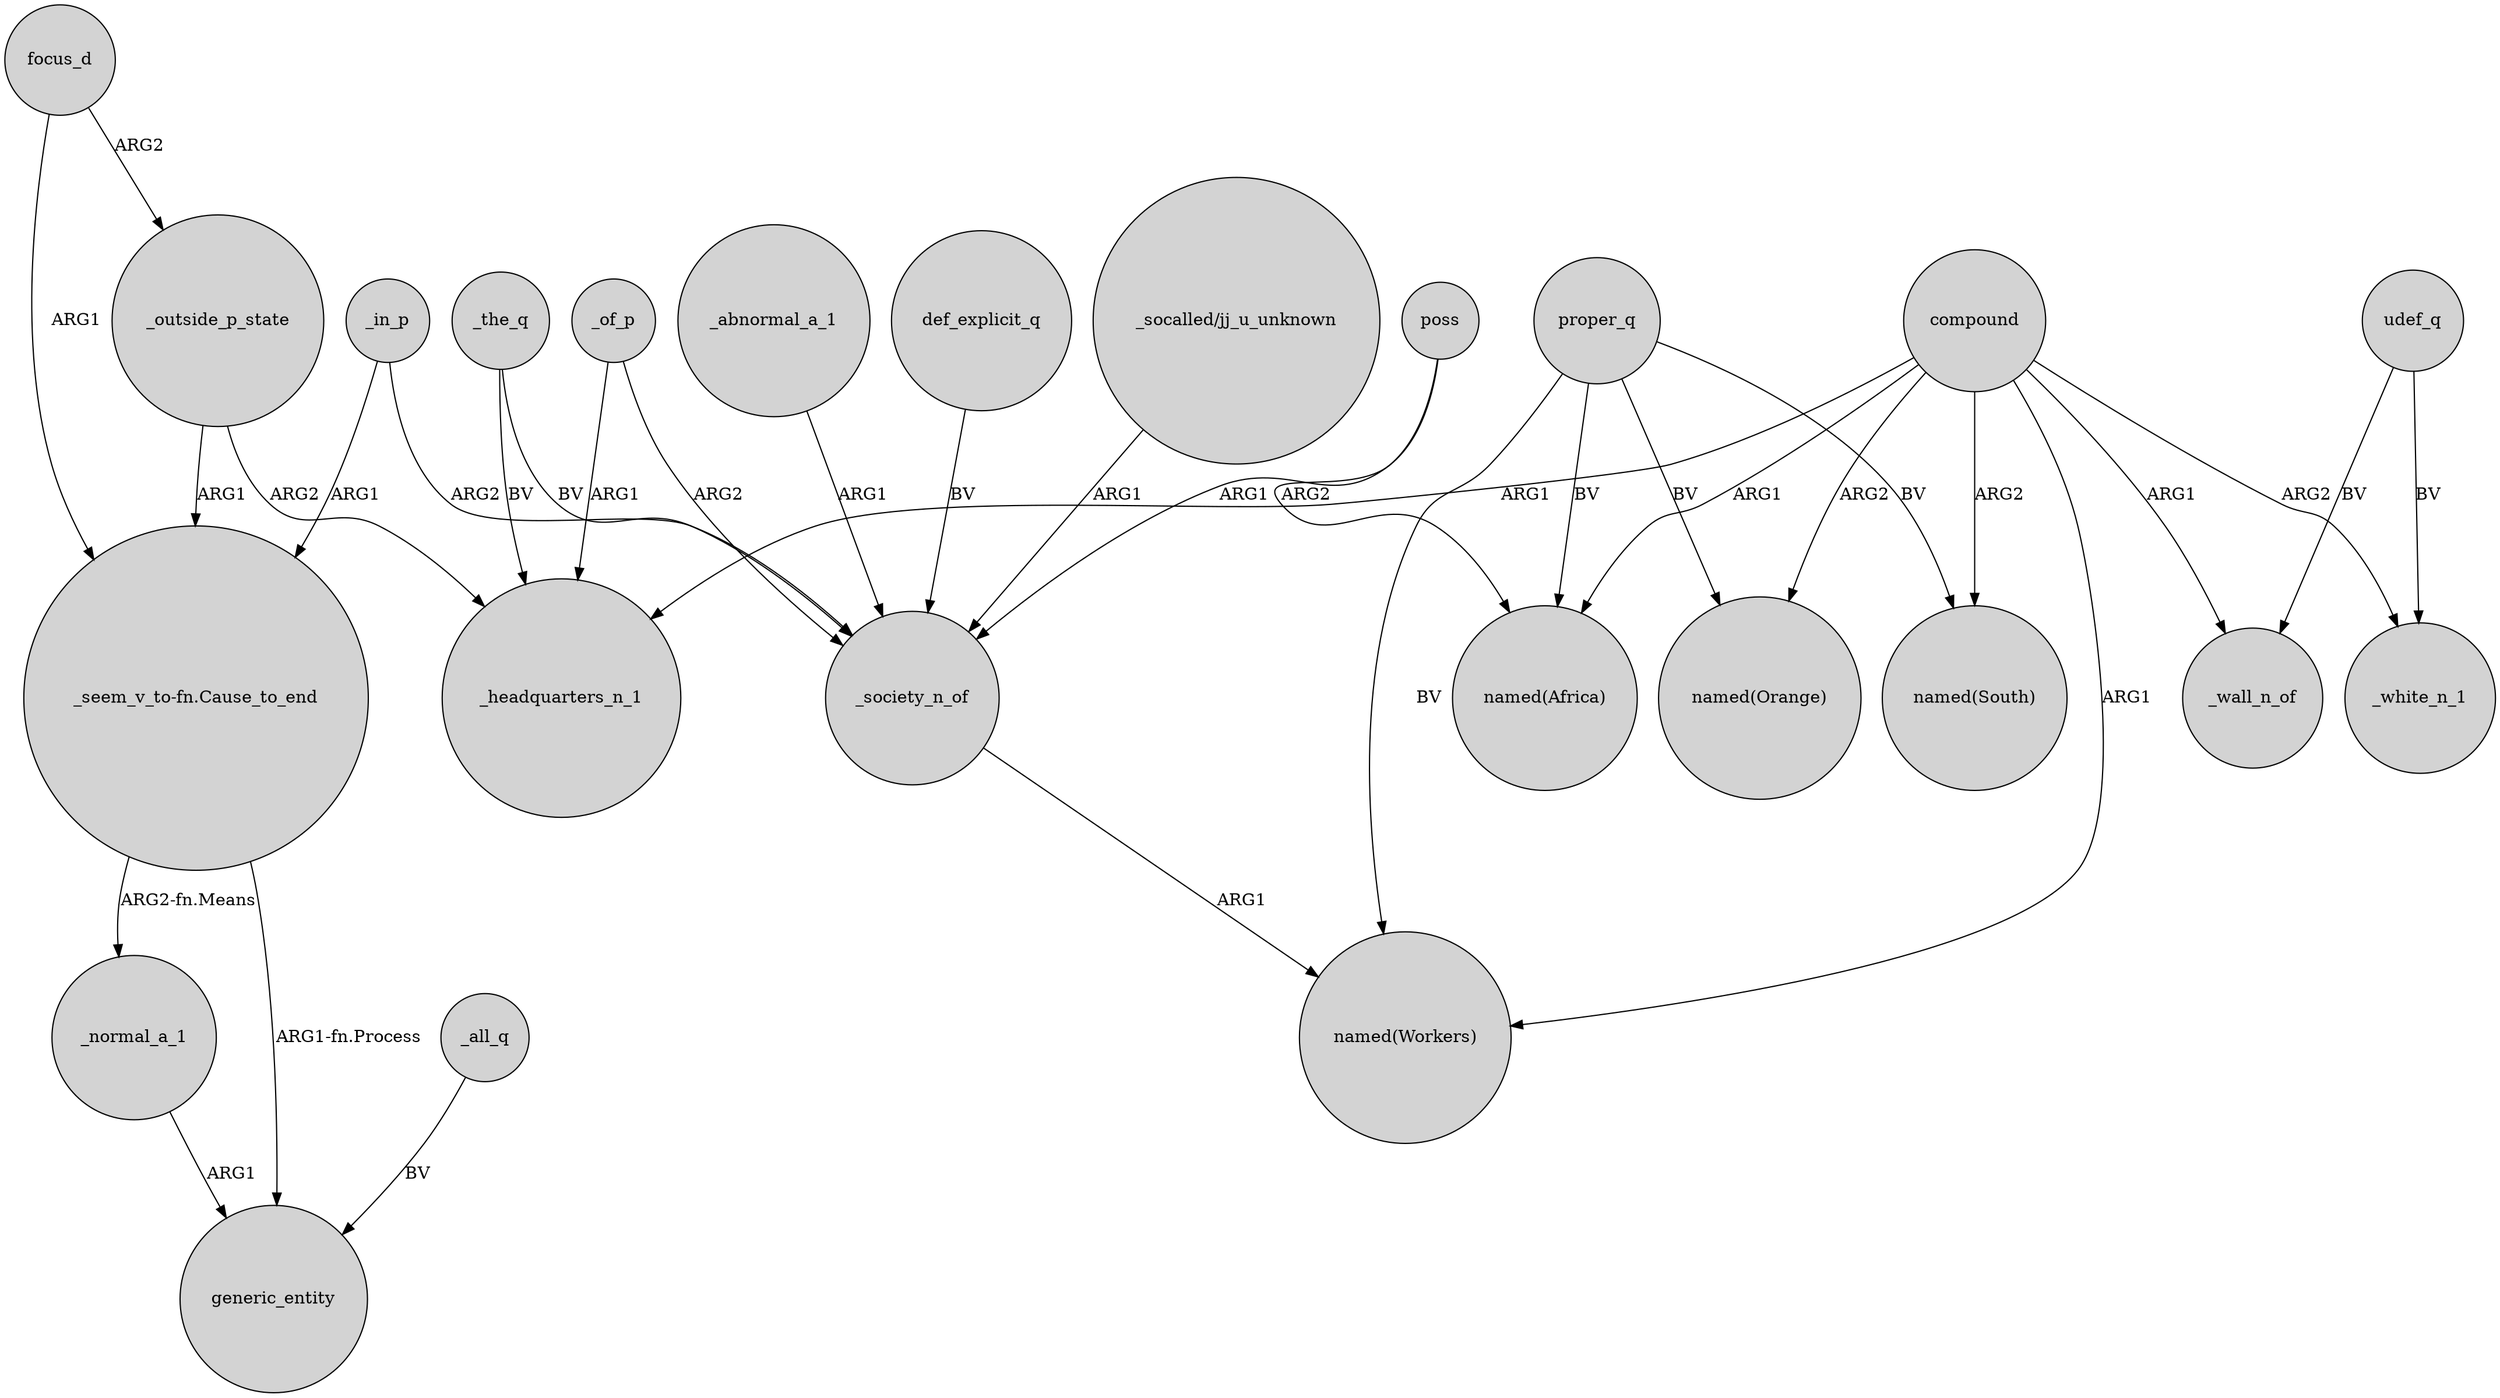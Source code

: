 digraph {
	node [shape=circle style=filled]
	"_seem_v_to-fn.Cause_to_end" -> generic_entity [label="ARG1-fn.Process"]
	udef_q -> _wall_n_of [label=BV]
	_outside_p_state -> "_seem_v_to-fn.Cause_to_end" [label=ARG1]
	proper_q -> "named(Workers)" [label=BV]
	"_seem_v_to-fn.Cause_to_end" -> _normal_a_1 [label="ARG2-fn.Means"]
	proper_q -> "named(South)" [label=BV]
	_the_q -> _headquarters_n_1 [label=BV]
	_of_p -> _headquarters_n_1 [label=ARG1]
	poss -> "named(Africa)" [label=ARG2]
	focus_d -> _outside_p_state [label=ARG2]
	_society_n_of -> "named(Workers)" [label=ARG1]
	_abnormal_a_1 -> _society_n_of [label=ARG1]
	_outside_p_state -> _headquarters_n_1 [label=ARG2]
	_normal_a_1 -> generic_entity [label=ARG1]
	_all_q -> generic_entity [label=BV]
	_in_p -> "_seem_v_to-fn.Cause_to_end" [label=ARG1]
	def_explicit_q -> _society_n_of [label=BV]
	compound -> _headquarters_n_1 [label=ARG1]
	compound -> "named(Workers)" [label=ARG1]
	"_socalled/jj_u_unknown" -> _society_n_of [label=ARG1]
	compound -> "named(Africa)" [label=ARG1]
	compound -> _white_n_1 [label=ARG2]
	focus_d -> "_seem_v_to-fn.Cause_to_end" [label=ARG1]
	proper_q -> "named(Orange)" [label=BV]
	_the_q -> _society_n_of [label=BV]
	compound -> "named(South)" [label=ARG2]
	_of_p -> _society_n_of [label=ARG2]
	compound -> "named(Orange)" [label=ARG2]
	_in_p -> _society_n_of [label=ARG2]
	compound -> _wall_n_of [label=ARG1]
	proper_q -> "named(Africa)" [label=BV]
	udef_q -> _white_n_1 [label=BV]
	poss -> _society_n_of [label=ARG1]
}
